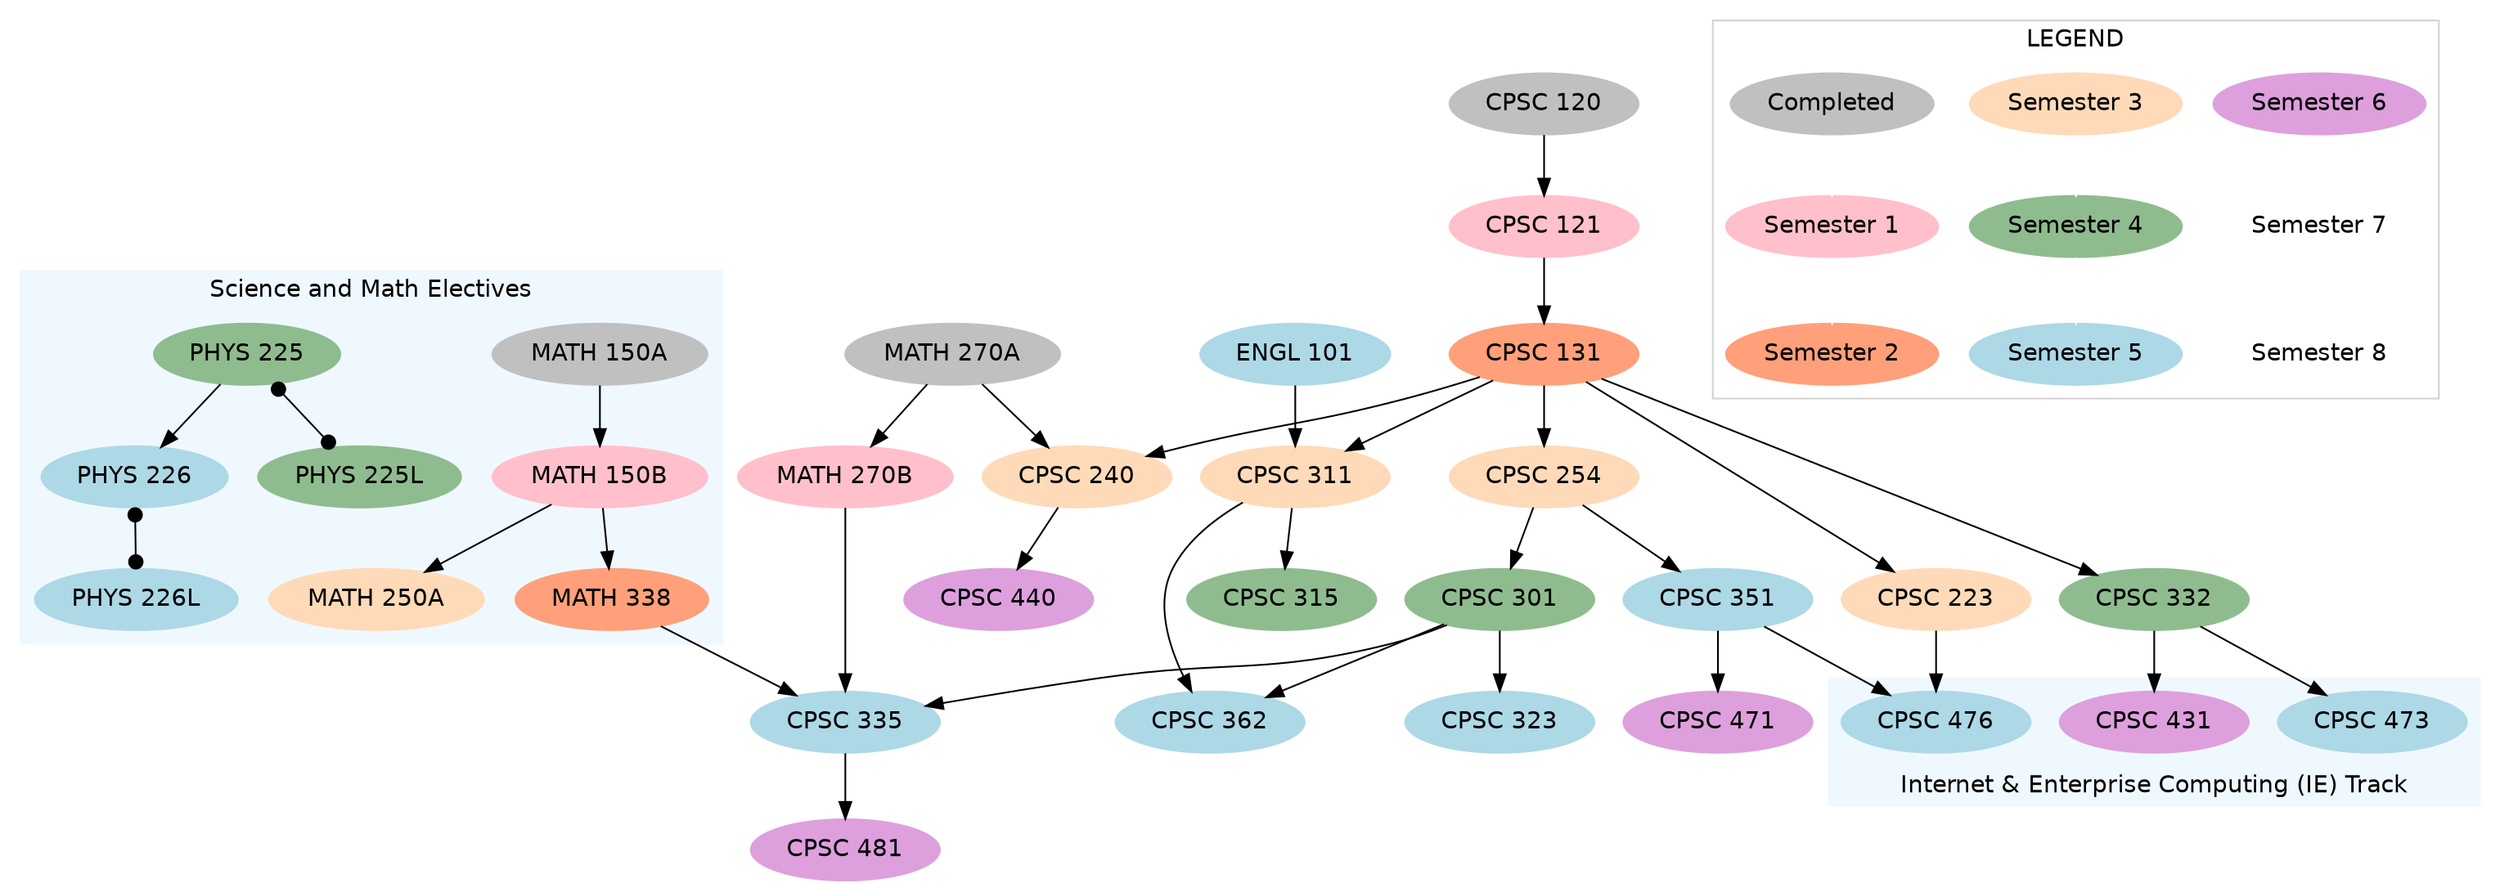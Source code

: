 digraph idealcgv {
	graph [fontname=Helvetica]
	node [fontname=Helvetica]
	node [color=grey style=filled]
	"MATH 150A"
	"MATH 270A"
	"CPSC 120"
	node [color=pink style=filled]
	"MATH 150B"
	"MATH 270B"
	"CPSC 121"
	node [color=lightsalmon style=filled]
	"CPSC 131"
	"MATH 338"
	node [color=peachpuff style=filled]
	"MATH 250A"
	"CPSC 240"
	"CPSC 254"
	"CPSC 223"
	"CPSC 311"
	node [color=darkseagreen style=filled]
	"PHYS 225"
	"PHYS 225L"
	"CPSC 301"
	"CPSC 332"
	"CPSC 315"
	node [color=lightblue style=filled]
	"PHYS 226"
	"PHYS 226L"
	"CPSC 335"
	"CPSC 351"
	"CPSC 323"
	"CPSC 362"
	node [color=plum style=filled]
	"CPSC 481"
	"CPSC 471"
	"CPSC 440"
	"CPSC 431"
	node [color=lightblue style=filled]
	"CPSC 473"
	"CPSC 476"
		"CPSC 120" -> "CPSC 121"
		"CPSC 121" -> "CPSC 131"
		"CPSC 131" -> "CPSC 223"
		"CPSC 131" -> "CPSC 240"
		"CPSC 131" -> "CPSC 254"
		"CPSC 131" -> "CPSC 311"
		"CPSC 131" -> "CPSC 332"
		"CPSC 240" -> "CPSC 440"
		"CPSC 254" -> "CPSC 301"
		"CPSC 254" -> "CPSC 351"
		"CPSC 301" -> "CPSC 323"
		"CPSC 301" -> "CPSC 335"
		"CPSC 301" -> "CPSC 362"
		"CPSC 311" -> "CPSC 315"
		"CPSC 311" -> "CPSC 362"
		"CPSC 335" -> "CPSC 481"
		"CPSC 351" -> "CPSC 471"
		"ENGL 101" -> "CPSC 311"
		"MATH 150A" -> "MATH 150B"
		"MATH 150B" -> "MATH 338"
		"MATH 270A" -> "CPSC 240"
		"MATH 270A" -> "MATH 270B"
		"MATH 270B" -> "CPSC 335"
		"MATH 338" -> "CPSC 335"
		"CPSC 332" -> "CPSC 431"
		"CPSC 332" -> "CPSC 473"
		"CPSC 223" -> "CPSC 476"
		"CPSC 351" -> "CPSC 476"
	subgraph cluster_1 {
	label = "Science and Math Electives"
	color = aliceblue
	style = filled
			"MATH 150B" -> "MATH 250A"
			"PHYS 225" -> "PHYS 225L" [label="" arrowhead=dot arrowtail=dot dir=both]
			"PHYS 225" -> "PHYS 226"
			"PHYS 226" -> "PHYS 226L" [label="" arrowhead=dot arrowtail=dot dir=both]
		"MATH 150A"
		"MATH 250A"
		"MATH 338"
	}
	subgraph cluster_2 {
	label = "Internet & Enterprise Computing (IE) Track"
	labelloc = "b"
	color = aliceblue
	style = filled
		"CPSC 431"
		"CPSC 473"
		"CPSC 476"
	}
	subgraph cluster_0 {
		node [color=white style=filled]
		edge [color=white]
		label = "LEGEND"
		color=lightgrey
			"Semester 6" [color=plum]
			"Semester 7"
			"Semester 3" [color=peachpuff]
			"Semester 4" [color=darkseagreen]
			"Semester 5" [color=lightblue]
			Completed [color=grey]
			"Semester 1" [color=pink]
			"Semester 2" [color=lightsalmon]
			"Semester 8"
				"Semester 6" -> "Semester 7"
				"Semester 7" -> "Semester 8"
				"Semester 3" -> "Semester 4"
				"Semester 4" -> "Semester 5"
				Completed -> "Semester 1"
				"Semester 1" -> "Semester 2"
	}
}